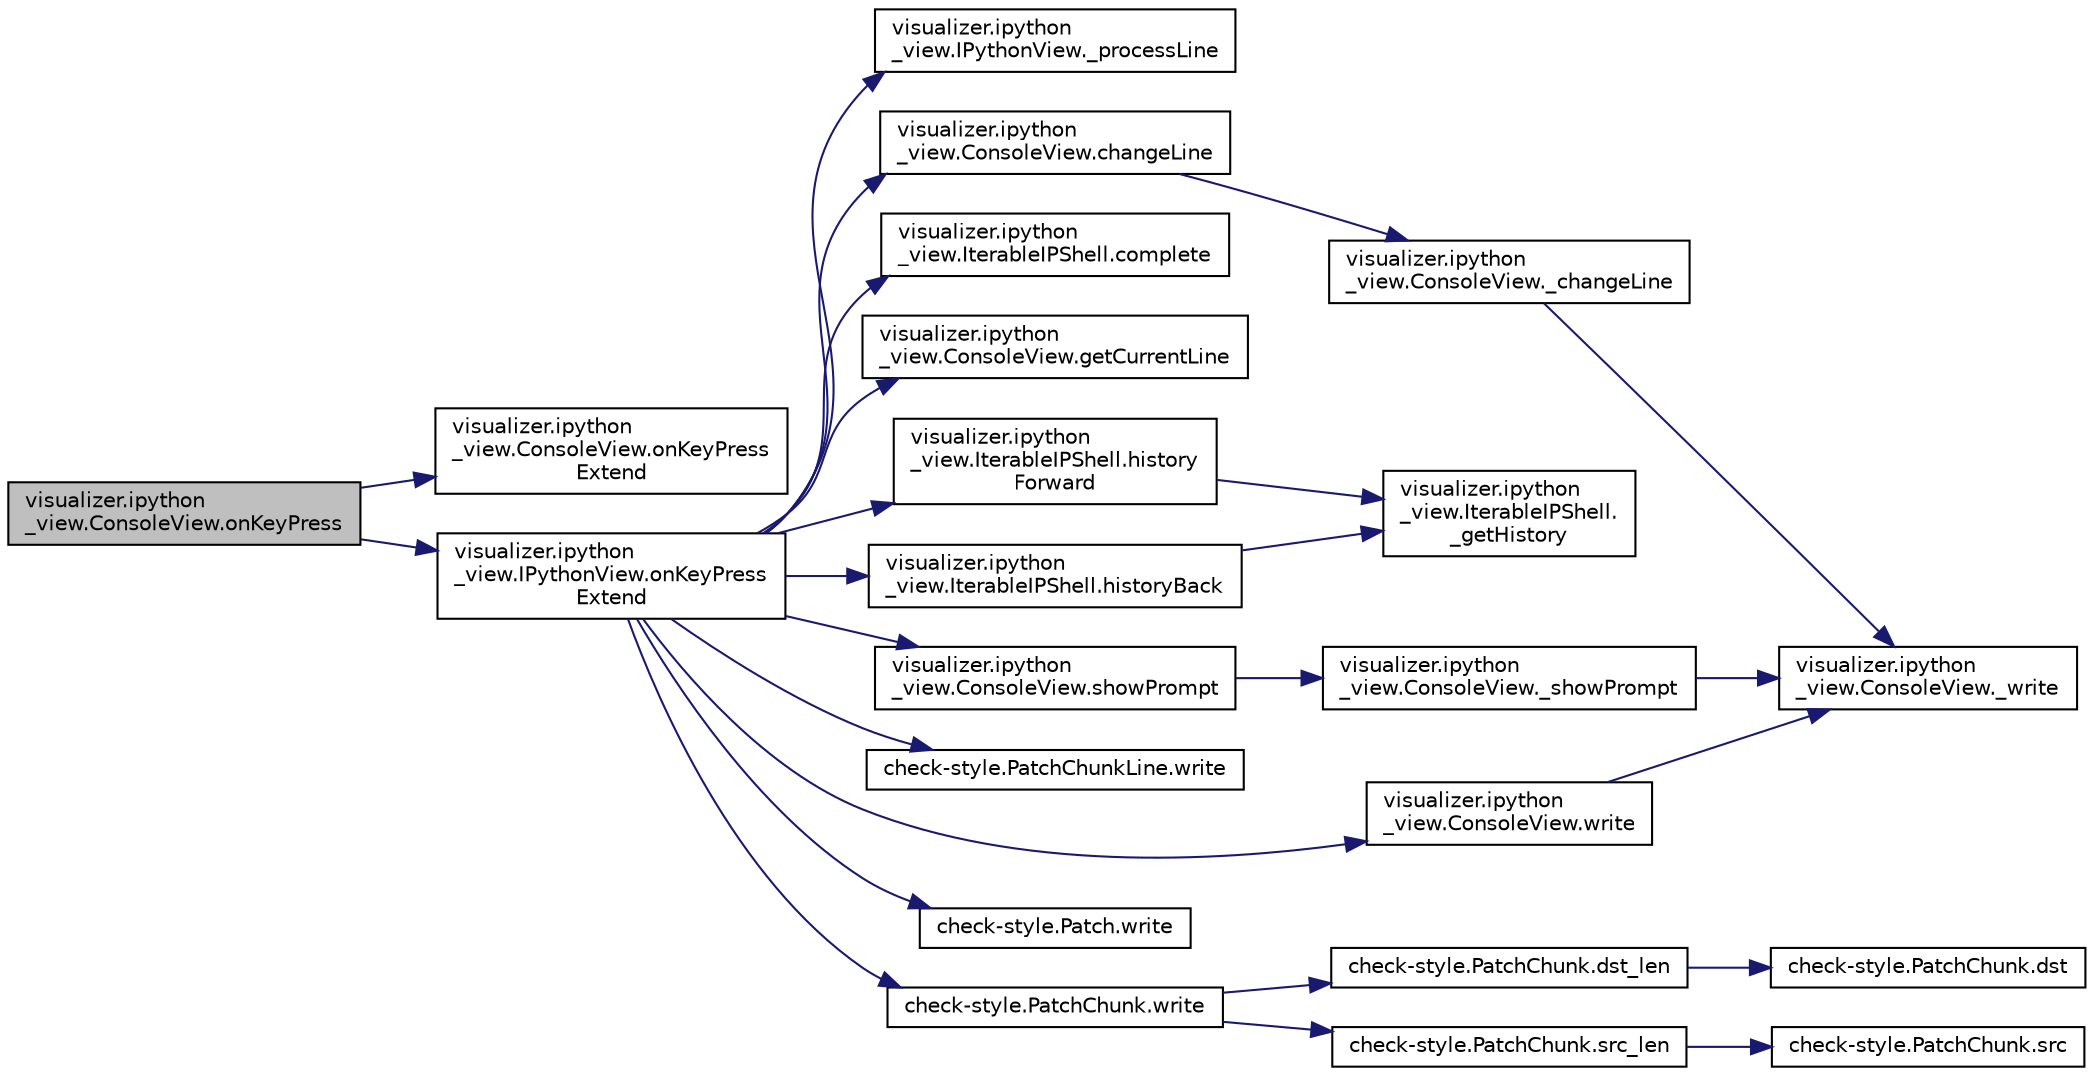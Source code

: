 digraph "visualizer.ipython_view.ConsoleView.onKeyPress"
{
 // LATEX_PDF_SIZE
  edge [fontname="Helvetica",fontsize="10",labelfontname="Helvetica",labelfontsize="10"];
  node [fontname="Helvetica",fontsize="10",shape=record];
  rankdir="LR";
  Node1 [label="visualizer.ipython\l_view.ConsoleView.onKeyPress",height=0.2,width=0.4,color="black", fillcolor="grey75", style="filled", fontcolor="black",tooltip="Key press callback used for correcting behavior for console-like interfaces."];
  Node1 -> Node2 [color="midnightblue",fontsize="10",style="solid",fontname="Helvetica"];
  Node2 [label="visualizer.ipython\l_view.ConsoleView.onKeyPress\lExtend",height=0.2,width=0.4,color="black", fillcolor="white", style="filled",URL="$classvisualizer_1_1ipython__view_1_1_console_view.html#a908fbc53a7daea691408ef73875eaf60",tooltip="For some reason we can't extend onKeyPress directly (bug #500900)."];
  Node1 -> Node3 [color="midnightblue",fontsize="10",style="solid",fontname="Helvetica"];
  Node3 [label="visualizer.ipython\l_view.IPythonView.onKeyPress\lExtend",height=0.2,width=0.4,color="black", fillcolor="white", style="filled",URL="$classvisualizer_1_1ipython__view_1_1_i_python_view.html#a0f261fe53c5813480f2fb71b9236f380",tooltip="Key press callback with plenty of shell goodness, like history, autocompletions, etc."];
  Node3 -> Node4 [color="midnightblue",fontsize="10",style="solid",fontname="Helvetica"];
  Node4 [label="visualizer.ipython\l_view.IPythonView._processLine",height=0.2,width=0.4,color="black", fillcolor="white", style="filled",URL="$classvisualizer_1_1ipython__view_1_1_i_python_view.html#aaddffde5e573aaec140612a32208a206",tooltip="Process current command line."];
  Node3 -> Node5 [color="midnightblue",fontsize="10",style="solid",fontname="Helvetica"];
  Node5 [label="visualizer.ipython\l_view.ConsoleView.changeLine",height=0.2,width=0.4,color="black", fillcolor="white", style="filled",URL="$classvisualizer_1_1ipython__view_1_1_console_view.html#a2294e6c3bf8231b2c18d35c1d92ea329",tooltip="Replace currently entered command line with given text."];
  Node5 -> Node6 [color="midnightblue",fontsize="10",style="solid",fontname="Helvetica"];
  Node6 [label="visualizer.ipython\l_view.ConsoleView._changeLine",height=0.2,width=0.4,color="black", fillcolor="white", style="filled",URL="$classvisualizer_1_1ipython__view_1_1_console_view.html#a99b5d6dfa4e9fdffb00d434912a6429c",tooltip="Replace currently entered command line with given text."];
  Node6 -> Node7 [color="midnightblue",fontsize="10",style="solid",fontname="Helvetica"];
  Node7 [label="visualizer.ipython\l_view.ConsoleView._write",height=0.2,width=0.4,color="black", fillcolor="white", style="filled",URL="$classvisualizer_1_1ipython__view_1_1_console_view.html#a9759d9e625a21718dcd1dfe1188cc1d2",tooltip="Write given text to buffer."];
  Node3 -> Node8 [color="midnightblue",fontsize="10",style="solid",fontname="Helvetica"];
  Node8 [label="visualizer.ipython\l_view.IterableIPShell.complete",height=0.2,width=0.4,color="black", fillcolor="white", style="filled",URL="$classvisualizer_1_1ipython__view_1_1_iterable_i_p_shell.html#afed775eb1a75f249c5cc7dc646e1948f",tooltip="Returns an auto completed line and/or possibilities for completion."];
  Node3 -> Node9 [color="midnightblue",fontsize="10",style="solid",fontname="Helvetica"];
  Node9 [label="visualizer.ipython\l_view.ConsoleView.getCurrentLine",height=0.2,width=0.4,color="black", fillcolor="white", style="filled",URL="$classvisualizer_1_1ipython__view_1_1_console_view.html#a7532653c420d8ff9797f7dc3a0fa3548",tooltip="Get text in current command line."];
  Node3 -> Node10 [color="midnightblue",fontsize="10",style="solid",fontname="Helvetica"];
  Node10 [label="visualizer.ipython\l_view.IterableIPShell.historyBack",height=0.2,width=0.4,color="black", fillcolor="white", style="filled",URL="$classvisualizer_1_1ipython__view_1_1_iterable_i_p_shell.html#a708ac9d5b786b5030e34c33f89c40b39",tooltip="Provides one history command back."];
  Node10 -> Node11 [color="midnightblue",fontsize="10",style="solid",fontname="Helvetica"];
  Node11 [label="visualizer.ipython\l_view.IterableIPShell.\l_getHistory",height=0.2,width=0.4,color="black", fillcolor="white", style="filled",URL="$classvisualizer_1_1ipython__view_1_1_iterable_i_p_shell.html#a4e94f18672c36814399fd609eece7ae4",tooltip="Gets the command string of the current history level."];
  Node3 -> Node12 [color="midnightblue",fontsize="10",style="solid",fontname="Helvetica"];
  Node12 [label="visualizer.ipython\l_view.IterableIPShell.history\lForward",height=0.2,width=0.4,color="black", fillcolor="white", style="filled",URL="$classvisualizer_1_1ipython__view_1_1_iterable_i_p_shell.html#ab9b3ab4f2615c08045eff31e2b18d88d",tooltip="Provides one history command forward."];
  Node12 -> Node11 [color="midnightblue",fontsize="10",style="solid",fontname="Helvetica"];
  Node3 -> Node13 [color="midnightblue",fontsize="10",style="solid",fontname="Helvetica"];
  Node13 [label="visualizer.ipython\l_view.ConsoleView.showPrompt",height=0.2,width=0.4,color="black", fillcolor="white", style="filled",URL="$classvisualizer_1_1ipython__view_1_1_console_view.html#adb014c121dfb0f6769703baa258787e0",tooltip="Prints prompt at start of line."];
  Node13 -> Node14 [color="midnightblue",fontsize="10",style="solid",fontname="Helvetica"];
  Node14 [label="visualizer.ipython\l_view.ConsoleView._showPrompt",height=0.2,width=0.4,color="black", fillcolor="white", style="filled",URL="$classvisualizer_1_1ipython__view_1_1_console_view.html#a539d2a93fbf7a7c8ca1e6fa9fe2aa875",tooltip="Prints prompt at start of line."];
  Node14 -> Node7 [color="midnightblue",fontsize="10",style="solid",fontname="Helvetica"];
  Node3 -> Node15 [color="midnightblue",fontsize="10",style="solid",fontname="Helvetica"];
  Node15 [label="check-style.PatchChunkLine.write",height=0.2,width=0.4,color="black", fillcolor="white", style="filled",URL="$classcheck-style_1_1_patch_chunk_line.html#a726e5f483c3ad602e7e684d54322ea32",tooltip="Write to file."];
  Node3 -> Node16 [color="midnightblue",fontsize="10",style="solid",fontname="Helvetica"];
  Node16 [label="check-style.PatchChunk.write",height=0.2,width=0.4,color="black", fillcolor="white", style="filled",URL="$classcheck-style_1_1_patch_chunk.html#a4c7145f65cad4ad35073ca556e790895",tooltip="Write lines to file."];
  Node16 -> Node17 [color="midnightblue",fontsize="10",style="solid",fontname="Helvetica"];
  Node17 [label="check-style.PatchChunk.dst_len",height=0.2,width=0.4,color="black", fillcolor="white", style="filled",URL="$classcheck-style_1_1_patch_chunk.html#a1dea64ae4dc7b202cae7dc69a99072f8",tooltip="Get number of destinaton lines."];
  Node17 -> Node18 [color="midnightblue",fontsize="10",style="solid",fontname="Helvetica"];
  Node18 [label="check-style.PatchChunk.dst",height=0.2,width=0.4,color="black", fillcolor="white", style="filled",URL="$classcheck-style_1_1_patch_chunk.html#a144bd4c2cd96deaa52e5f0087f6f1d5b",tooltip="Get destination lines."];
  Node16 -> Node19 [color="midnightblue",fontsize="10",style="solid",fontname="Helvetica"];
  Node19 [label="check-style.PatchChunk.src_len",height=0.2,width=0.4,color="black", fillcolor="white", style="filled",URL="$classcheck-style_1_1_patch_chunk.html#ab8e37ae76e0c5ce9f3b50bd40981cf8b",tooltip="Get number of source lines."];
  Node19 -> Node20 [color="midnightblue",fontsize="10",style="solid",fontname="Helvetica"];
  Node20 [label="check-style.PatchChunk.src",height=0.2,width=0.4,color="black", fillcolor="white", style="filled",URL="$classcheck-style_1_1_patch_chunk.html#a18c300efa76fb595ad11146e24884689",tooltip="Get source lines."];
  Node3 -> Node21 [color="midnightblue",fontsize="10",style="solid",fontname="Helvetica"];
  Node21 [label="check-style.Patch.write",height=0.2,width=0.4,color="black", fillcolor="white", style="filled",URL="$classcheck-style_1_1_patch.html#ada3701d4a676e03ea6336ff720425195",tooltip="Write to file."];
  Node3 -> Node22 [color="midnightblue",fontsize="10",style="solid",fontname="Helvetica"];
  Node22 [label="visualizer.ipython\l_view.ConsoleView.write",height=0.2,width=0.4,color="black", fillcolor="white", style="filled",URL="$classvisualizer_1_1ipython__view_1_1_console_view.html#a19f2656c5c9822c00374e8048ba9ffea",tooltip="Write given text to buffer."];
  Node22 -> Node7 [color="midnightblue",fontsize="10",style="solid",fontname="Helvetica"];
}
